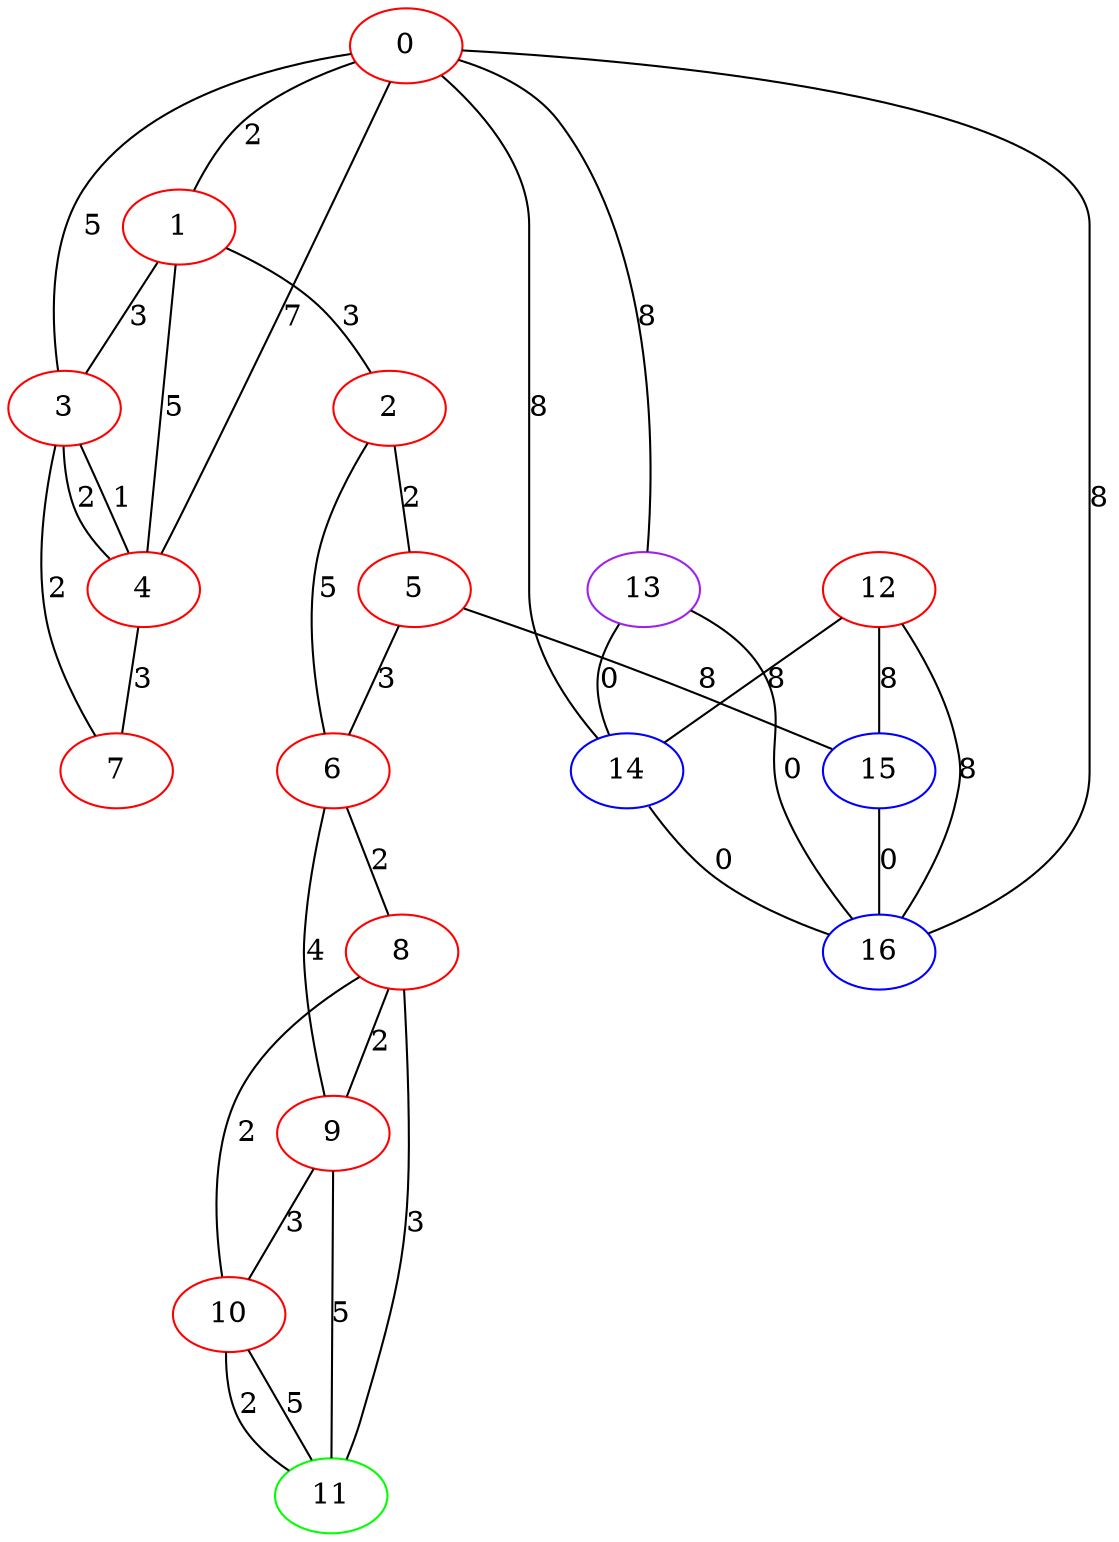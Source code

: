 graph "" {
0 [color=red, weight=1];
1 [color=red, weight=1];
2 [color=red, weight=1];
3 [color=red, weight=1];
4 [color=red, weight=1];
5 [color=red, weight=1];
6 [color=red, weight=1];
7 [color=red, weight=1];
8 [color=red, weight=1];
9 [color=red, weight=1];
10 [color=red, weight=1];
11 [color=green, weight=2];
12 [color=red, weight=1];
13 [color=purple, weight=4];
14 [color=blue, weight=3];
15 [color=blue, weight=3];
16 [color=blue, weight=3];
0 -- 1  [key=0, label=2];
0 -- 3  [key=0, label=5];
0 -- 4  [key=0, label=7];
0 -- 13  [key=0, label=8];
0 -- 14  [key=0, label=8];
0 -- 16  [key=0, label=8];
1 -- 2  [key=0, label=3];
1 -- 3  [key=0, label=3];
1 -- 4  [key=0, label=5];
2 -- 5  [key=0, label=2];
2 -- 6  [key=0, label=5];
3 -- 4  [key=0, label=2];
3 -- 4  [key=1, label=1];
3 -- 7  [key=0, label=2];
4 -- 7  [key=0, label=3];
5 -- 6  [key=0, label=3];
5 -- 15  [key=0, label=8];
6 -- 8  [key=0, label=2];
6 -- 9  [key=0, label=4];
8 -- 9  [key=0, label=2];
8 -- 10  [key=0, label=2];
8 -- 11  [key=0, label=3];
9 -- 10  [key=0, label=3];
9 -- 11  [key=0, label=5];
10 -- 11  [key=0, label=2];
10 -- 11  [key=1, label=5];
12 -- 16  [key=0, label=8];
12 -- 14  [key=0, label=8];
12 -- 15  [key=0, label=8];
13 -- 16  [key=0, label=0];
13 -- 14  [key=0, label=0];
14 -- 16  [key=0, label=0];
15 -- 16  [key=0, label=0];
}
